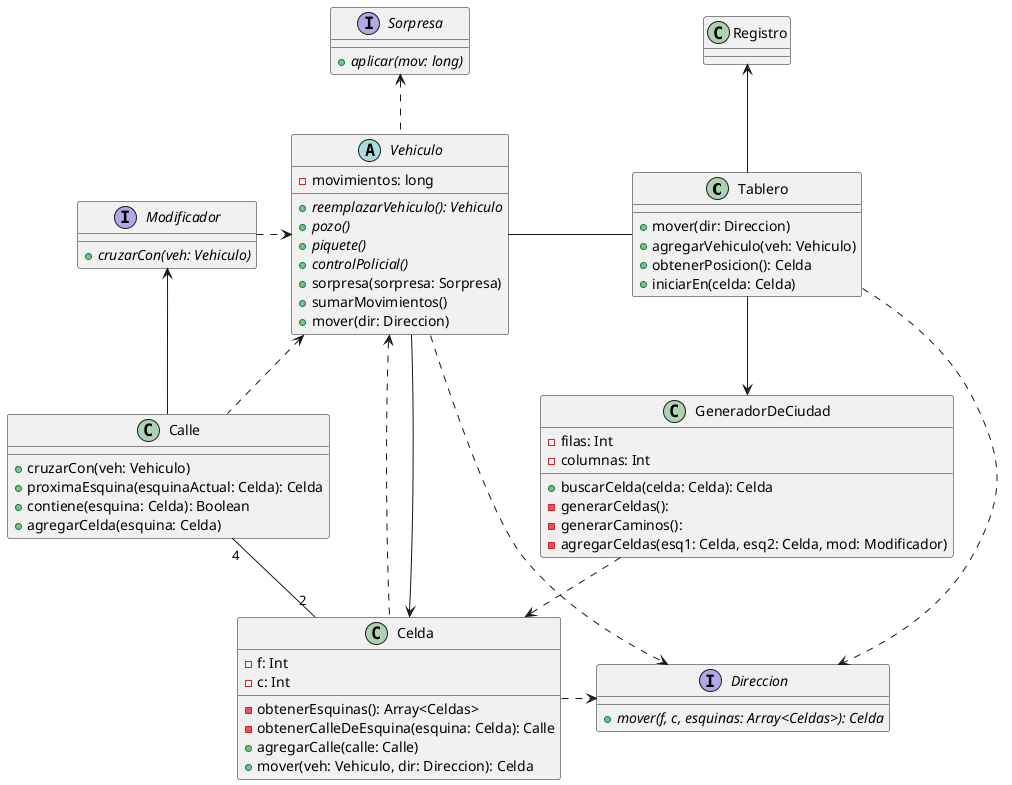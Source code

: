 @startuml modelo-actual

class Tablero {
    + mover(dir: Direccion)
    + agregarVehiculo(veh: Vehiculo)
    + obtenerPosicion(): Celda
    + iniciarEn(celda: Celda)
}

class Calle {
    + cruzarCon(veh: Vehiculo)
    + proximaEsquina(esquinaActual: Celda): Celda
    + contiene(esquina: Celda): Boolean
    + agregarCelda(esquina: Celda)
}

abstract Vehiculo {
    - movimientos: long

    + {abstract} reemplazarVehiculo(): Vehiculo
    + {abstract} pozo()
    + {abstract} piquete()
    + {abstract} controlPolicial()
    + sorpresa(sorpresa: Sorpresa)
    + sumarMovimientos()
    + mover(dir: Direccion)
}

interface Sorpresa {
    + {abstract} aplicar(mov: long)
}

interface Modificador {
    + {abstract} cruzarCon(veh: Vehiculo)
}

class Celda {
    - f: Int
    - c: Int

    - obtenerEsquinas(): Array<Celdas>
    - obtenerCalleDeEsquina(esquina: Celda): Calle
    + agregarCalle(calle: Calle)
    + mover(veh: Vehiculo, dir: Direccion): Celda
}

class Registro {

}

class GeneradorDeCiudad {
    - filas: Int
    - columnas: Int
    + buscarCelda(celda: Celda): Celda
    - generarCeldas():
    - generarCaminos():
    - agregarCeldas(esq1: Celda, esq2: Celda, mod: Modificador)
}

interface Direccion {
    + {abstract} mover(f, c, esquinas: Array<Celdas>): Celda
}

Calle .up.> Vehiculo
Celda .left.> Vehiculo
Vehiculo ..> Direccion
Vehiculo .up.> Sorpresa
Tablero -left- Vehiculo
Tablero --> GeneradorDeCiudad
GeneradorDeCiudad .down.> Celda
Vehiculo --> Celda
Tablero -up-> Registro
Calle -up-> Modificador
Modificador .right.> Vehiculo
Celda "2" -left- "4" Calle
Tablero ..> Direccion
Celda .right.> Direccion

@enduml

@startuml interface-direccion

interface Direccion {
    + {abstract} mover(f, c, esquinas: Array<Celdas>): Celda
}

class Arriba {
    + mover(f, c, esquinas: Array<Celdas>): Celda
}

class Abajo {
    + mover(f, c, esquinas: Array<Celdas>): Celda
}

class Derecha {
    + mover(f, c, esquinas: Array<Celdas>): Celda
}

class Izquierda {
    + mover(f, c, esquinas: Array<Celdas>): Celda
}

Arriba ..|> Direccion
Abajo ..|> Direccion
Derecha .up.|> Direccion
Izquierda .up.|> Direccion

@enduml

@startuml interface-vehiculo

abstract Vehiculo {
    - movimientos: long

    + {abstract} reemplazarVehiculo(): Vehiculo
    + {abstract} pozo()
    + {abstract} piquete()
    + {abstract} controlPolicial()
    + sorpresa(sorpresa: Sorpresa)
    + sumarMovimientos()
    + mover(dir: Direccion)
}

class 4x4 { 
    + pozo()
    + piquete()
    + controlPolicial()
    + reemplazarVehiculo()
}

class Moto {
    + pozo()
    + piquete()
    + controlPolicial()
    + reemplazarVehiculo()
}

class Auto {
    + pozo()
    + piquete()
    + controlPolicial()
    + reemplazarVehiculo()
}

4x4 -up-|> Vehiculo
Auto --|> Vehiculo
Moto --|> Vehiculo

@enduml

@startuml interface-modificador-sorpresa

interface Modificador {
    + {abstract} cruzarCon(veh: Vehiculo)
}

class Pozo {
    + cruzarCon(veh: Vehiculo)
}

class ControlPolicial {
    + cruzarCon(veh: Vehiculo)
}

class Piquete {
    + cruzarCon(veh: Vehiculo)
}

class Favorable {
    + cruzarCon(veh: Vehiculo)
}

class Desfavorable {
    + cruzarCon(veh: Vehiculo)
}

class CambioDeVehiculo {
    + cruzarCon(veh: Vehiculo)
}

class Nulo {
    + cruzarCon(veh: Vehiculo)
}

Favorable ..|> Modificador
Desfavorable .left.|> Modificador
CambioDeVehiculo .up.|> Modificador
Pozo .right.|> Modificador
Piquete ..|> Modificador
ControlPolicial .up.|> Modificador
Nulo ..|> Modificador

@enduml